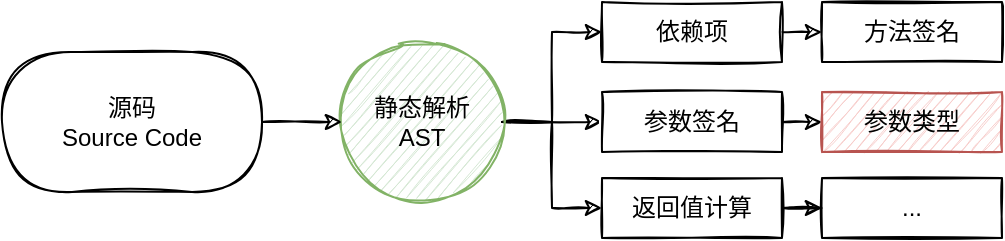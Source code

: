 <mxfile version="15.2.9" type="github"><diagram id="MaVialKCSCIt6-DE92mq" name="Page-1"><mxGraphModel dx="1516" dy="920" grid="1" gridSize="10" guides="1" tooltips="1" connect="1" arrows="1" fold="1" page="1" pageScale="1" pageWidth="827" pageHeight="1169" math="0" shadow="0"><root><mxCell id="0"/><mxCell id="1" parent="0"/><mxCell id="7qSx5Jc4MkWKP1rZMFaw-10" style="edgeStyle=orthogonalEdgeStyle;rounded=0;orthogonalLoop=1;jettySize=auto;html=1;exitX=1;exitY=0.5;exitDx=0;exitDy=0;entryX=0;entryY=0.5;entryDx=0;entryDy=0;sketch=1;" edge="1" parent="1" source="7qSx5Jc4MkWKP1rZMFaw-1" target="7qSx5Jc4MkWKP1rZMFaw-4"><mxGeometry relative="1" as="geometry"/></mxCell><mxCell id="7qSx5Jc4MkWKP1rZMFaw-11" style="edgeStyle=orthogonalEdgeStyle;rounded=0;orthogonalLoop=1;jettySize=auto;html=1;exitX=1;exitY=0.5;exitDx=0;exitDy=0;entryX=0;entryY=0.5;entryDx=0;entryDy=0;sketch=1;" edge="1" parent="1" source="7qSx5Jc4MkWKP1rZMFaw-1" target="7qSx5Jc4MkWKP1rZMFaw-6"><mxGeometry relative="1" as="geometry"/></mxCell><mxCell id="7qSx5Jc4MkWKP1rZMFaw-12" style="edgeStyle=orthogonalEdgeStyle;rounded=0;orthogonalLoop=1;jettySize=auto;html=1;exitX=1;exitY=0.5;exitDx=0;exitDy=0;entryX=0;entryY=0.5;entryDx=0;entryDy=0;sketch=1;" edge="1" parent="1" source="7qSx5Jc4MkWKP1rZMFaw-1" target="7qSx5Jc4MkWKP1rZMFaw-8"><mxGeometry relative="1" as="geometry"/></mxCell><mxCell id="7qSx5Jc4MkWKP1rZMFaw-1" value="静态解析&lt;br&gt;AST" style="ellipse;whiteSpace=wrap;html=1;aspect=fixed;sketch=1;fillColor=#d5e8d4;strokeColor=#82b366;" vertex="1" parent="1"><mxGeometry x="310" y="320" width="80" height="80" as="geometry"/></mxCell><mxCell id="7qSx5Jc4MkWKP1rZMFaw-3" style="edgeStyle=orthogonalEdgeStyle;rounded=0;orthogonalLoop=1;jettySize=auto;html=1;exitX=1;exitY=0.5;exitDx=0;exitDy=0;sketch=1;" edge="1" parent="1" source="7qSx5Jc4MkWKP1rZMFaw-2" target="7qSx5Jc4MkWKP1rZMFaw-1"><mxGeometry relative="1" as="geometry"/></mxCell><mxCell id="7qSx5Jc4MkWKP1rZMFaw-2" value="源码&lt;br&gt;Source Code" style="rounded=1;whiteSpace=wrap;html=1;arcSize=50;sketch=1;" vertex="1" parent="1"><mxGeometry x="140" y="325" width="130" height="70" as="geometry"/></mxCell><mxCell id="7qSx5Jc4MkWKP1rZMFaw-13" style="edgeStyle=orthogonalEdgeStyle;rounded=0;orthogonalLoop=1;jettySize=auto;html=1;exitX=1;exitY=0.5;exitDx=0;exitDy=0;entryX=0;entryY=0.5;entryDx=0;entryDy=0;sketch=1;" edge="1" parent="1" source="7qSx5Jc4MkWKP1rZMFaw-4" target="7qSx5Jc4MkWKP1rZMFaw-5"><mxGeometry relative="1" as="geometry"/></mxCell><mxCell id="7qSx5Jc4MkWKP1rZMFaw-4" value="依赖项" style="rounded=0;whiteSpace=wrap;html=1;sketch=1;" vertex="1" parent="1"><mxGeometry x="440" y="300" width="90" height="30" as="geometry"/></mxCell><mxCell id="7qSx5Jc4MkWKP1rZMFaw-5" value="方法签名" style="rounded=0;whiteSpace=wrap;html=1;sketch=1;" vertex="1" parent="1"><mxGeometry x="550" y="300" width="90" height="30" as="geometry"/></mxCell><mxCell id="7qSx5Jc4MkWKP1rZMFaw-17" style="edgeStyle=orthogonalEdgeStyle;rounded=0;orthogonalLoop=1;jettySize=auto;html=1;exitX=1;exitY=0.5;exitDx=0;exitDy=0;entryX=0;entryY=0.5;entryDx=0;entryDy=0;sketch=1;" edge="1" parent="1" source="7qSx5Jc4MkWKP1rZMFaw-6" target="7qSx5Jc4MkWKP1rZMFaw-7"><mxGeometry relative="1" as="geometry"/></mxCell><mxCell id="7qSx5Jc4MkWKP1rZMFaw-6" value="参数签名" style="rounded=0;whiteSpace=wrap;html=1;sketch=1;" vertex="1" parent="1"><mxGeometry x="440" y="345" width="90" height="30" as="geometry"/></mxCell><mxCell id="7qSx5Jc4MkWKP1rZMFaw-7" value="参数类型" style="rounded=0;whiteSpace=wrap;html=1;sketch=1;fillColor=#f8cecc;strokeColor=#b85450;" vertex="1" parent="1"><mxGeometry x="550" y="345" width="90" height="30" as="geometry"/></mxCell><mxCell id="7qSx5Jc4MkWKP1rZMFaw-18" style="edgeStyle=orthogonalEdgeStyle;rounded=0;orthogonalLoop=1;jettySize=auto;html=1;exitX=1;exitY=0.5;exitDx=0;exitDy=0;sketch=1;" edge="1" parent="1" source="7qSx5Jc4MkWKP1rZMFaw-8" target="7qSx5Jc4MkWKP1rZMFaw-9"><mxGeometry relative="1" as="geometry"/></mxCell><mxCell id="7qSx5Jc4MkWKP1rZMFaw-8" value="返回值计算" style="rounded=0;whiteSpace=wrap;html=1;sketch=1;" vertex="1" parent="1"><mxGeometry x="440" y="388" width="90" height="30" as="geometry"/></mxCell><mxCell id="7qSx5Jc4MkWKP1rZMFaw-9" value="..." style="rounded=0;whiteSpace=wrap;html=1;sketch=1;" vertex="1" parent="1"><mxGeometry x="550" y="388" width="90" height="30" as="geometry"/></mxCell></root></mxGraphModel></diagram></mxfile>